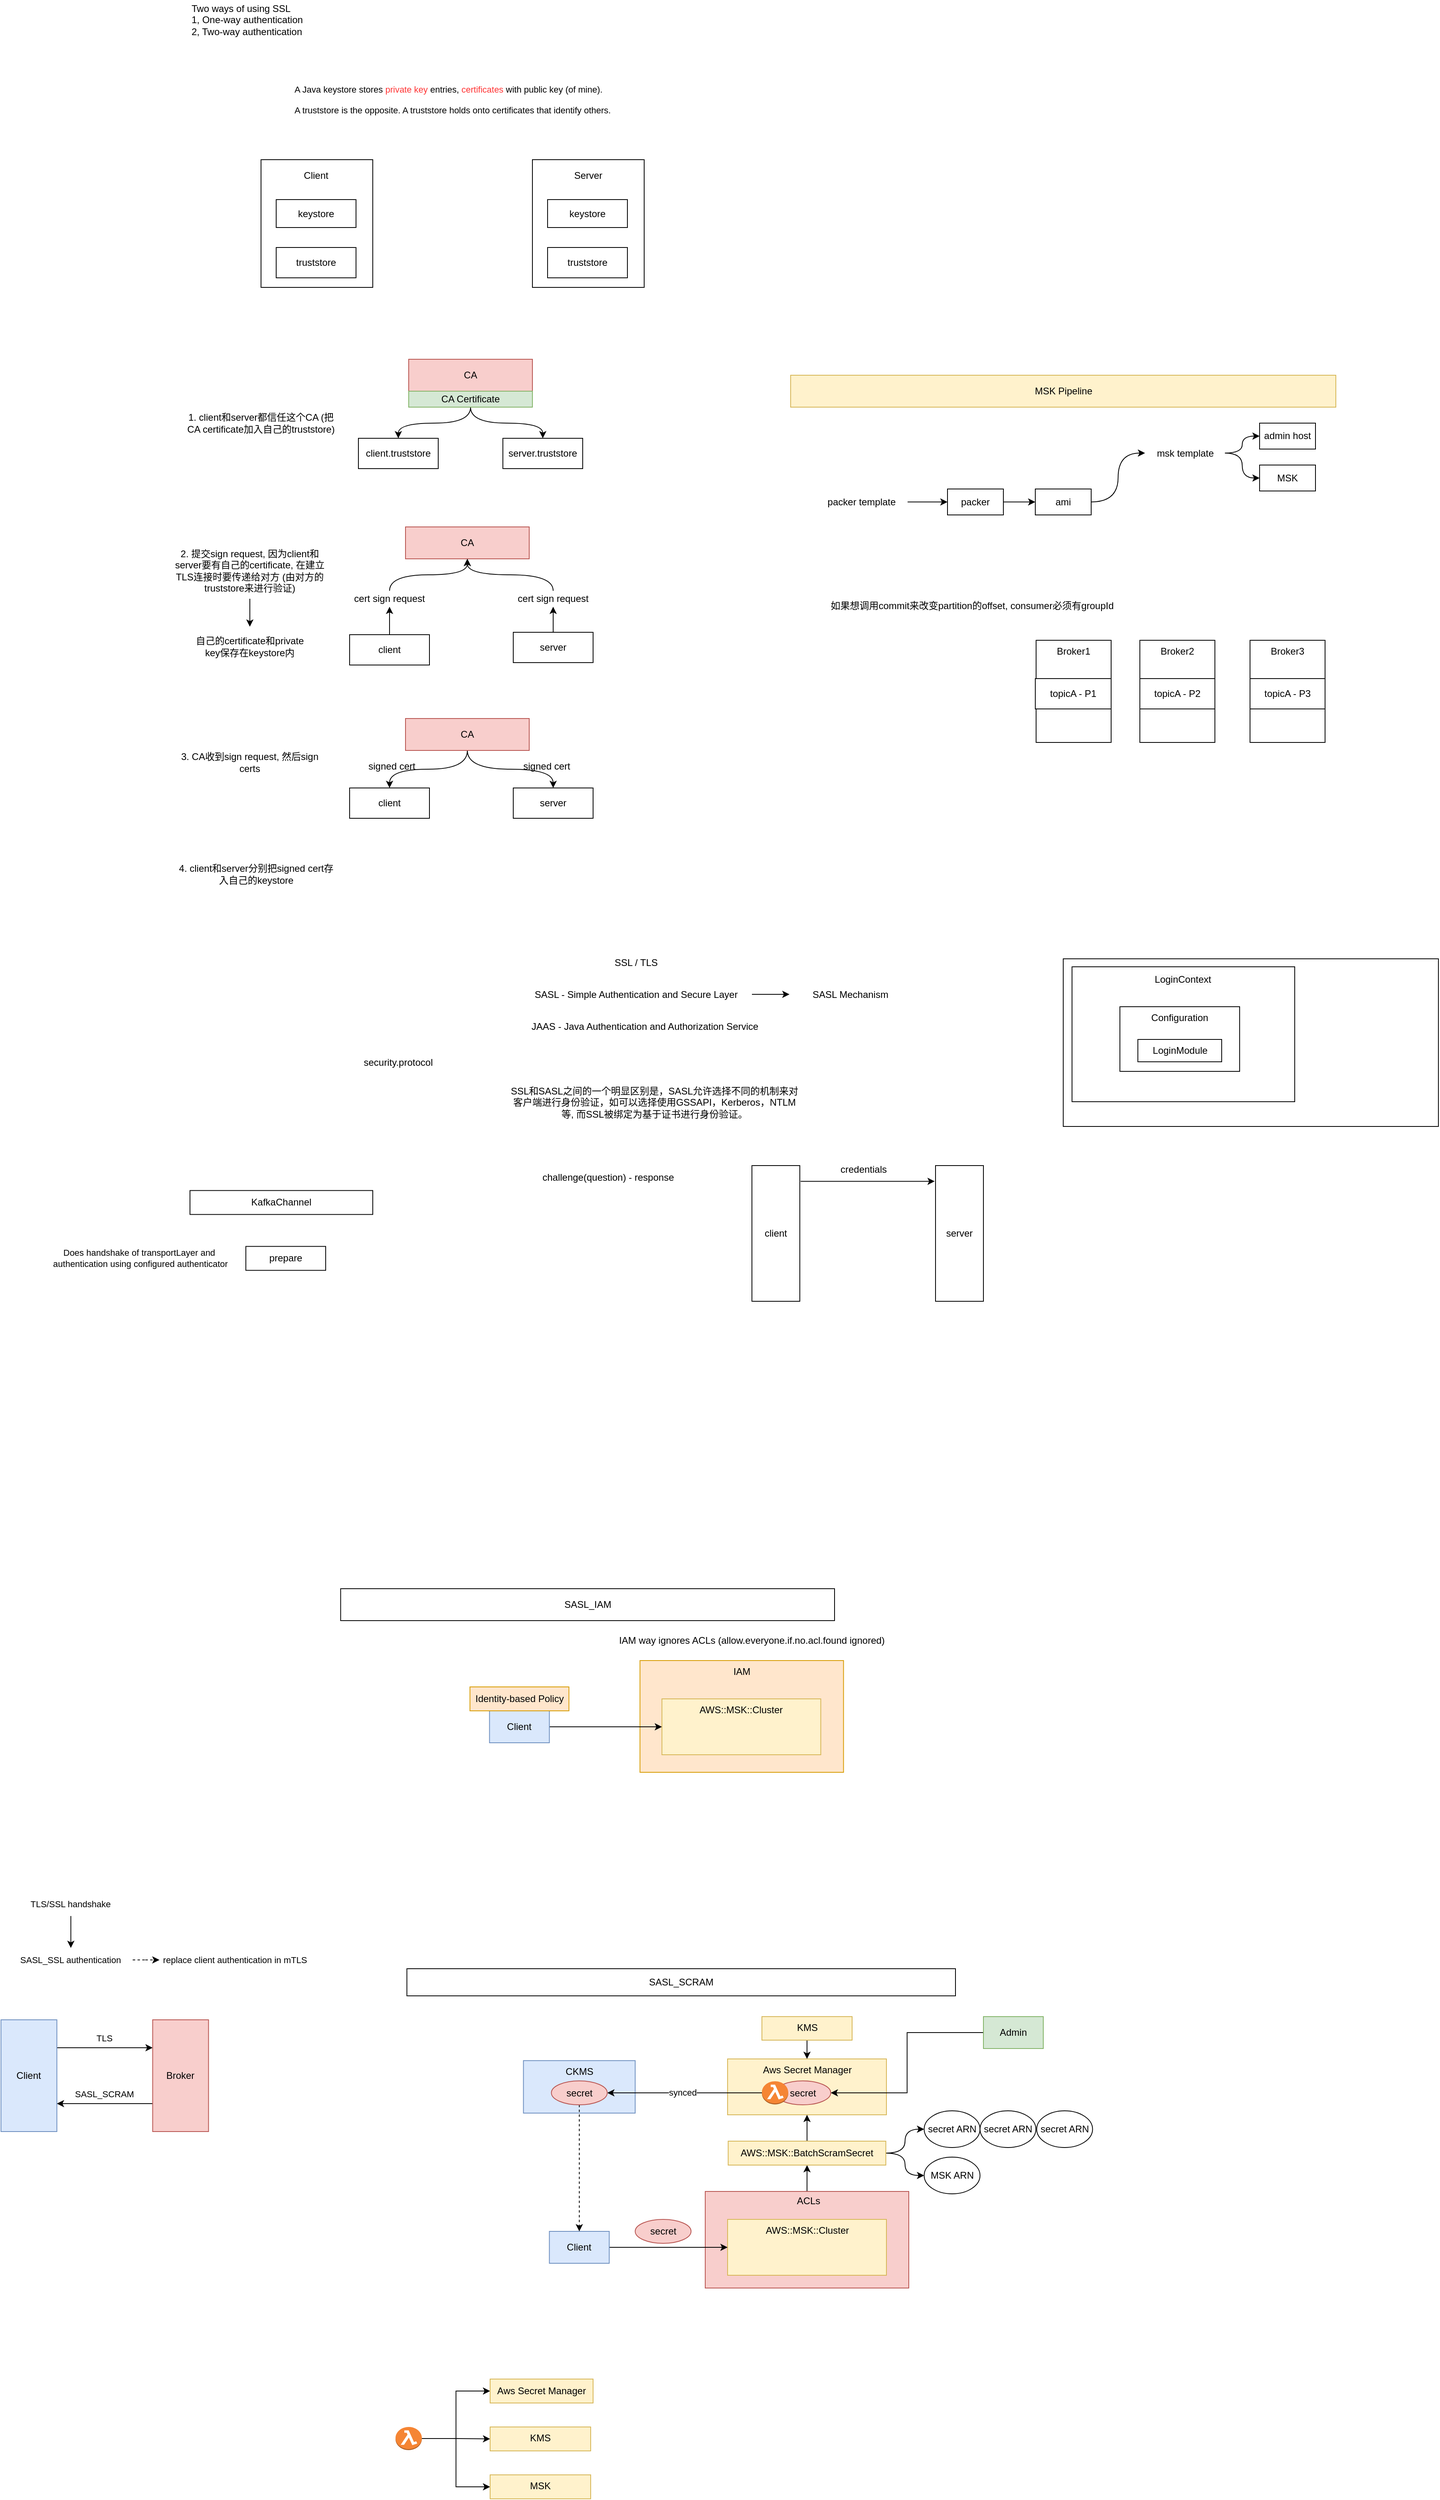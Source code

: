 <mxfile version="21.1.5" type="github">
  <diagram id="VqWRD1eYdqXnjN061D67" name="Page-1">
    <mxGraphModel dx="1761" dy="1661" grid="1" gridSize="10" guides="1" tooltips="1" connect="1" arrows="1" fold="1" page="1" pageScale="1" pageWidth="827" pageHeight="1169" math="0" shadow="0">
      <root>
        <mxCell id="0" />
        <mxCell id="1" parent="0" />
        <mxCell id="adZdbqMNMHa9eECy_sV0-7" value="CKMS" style="rounded=0;whiteSpace=wrap;html=1;verticalAlign=top;fillColor=#dae8fc;strokeColor=#6c8ebf;" parent="1" vertex="1">
          <mxGeometry x="248.75" y="1661.13" width="140" height="65.75" as="geometry" />
        </mxCell>
        <mxCell id="adZdbqMNMHa9eECy_sV0-1" value="Aws Secret Manager" style="rounded=0;whiteSpace=wrap;html=1;verticalAlign=top;fillColor=#fff2cc;strokeColor=#d6b656;" parent="1" vertex="1">
          <mxGeometry x="504.5" y="1659" width="199" height="70" as="geometry" />
        </mxCell>
        <mxCell id="aHBjfDM95XBzwa6__JUI-25" style="edgeStyle=orthogonalEdgeStyle;rounded=0;orthogonalLoop=1;jettySize=auto;html=1;exitX=0;exitY=0.5;exitDx=0;exitDy=0;entryX=1;entryY=0.5;entryDx=0;entryDy=0;" parent="1" source="adZdbqMNMHa9eECy_sV0-2" target="aHBjfDM95XBzwa6__JUI-3" edge="1">
          <mxGeometry relative="1" as="geometry" />
        </mxCell>
        <mxCell id="aHBjfDM95XBzwa6__JUI-27" value="synced" style="edgeLabel;html=1;align=center;verticalAlign=middle;resizable=0;points=[];" parent="aHBjfDM95XBzwa6__JUI-25" vertex="1" connectable="0">
          <mxGeometry x="0.108" y="1" relative="1" as="geometry">
            <mxPoint y="-2" as="offset" />
          </mxGeometry>
        </mxCell>
        <mxCell id="itqR3cazL_RWvEJsIGA0-5" value="" style="edgeStyle=orthogonalEdgeStyle;rounded=0;orthogonalLoop=1;jettySize=auto;html=1;" parent="1" source="adZdbqMNMHa9eECy_sV0-3" target="adZdbqMNMHa9eECy_sV0-5" edge="1">
          <mxGeometry relative="1" as="geometry" />
        </mxCell>
        <mxCell id="aHBjfDM95XBzwa6__JUI-15" value="" style="rounded=0;whiteSpace=wrap;html=1;verticalAlign=top;fillColor=#f8cecc;strokeColor=#b85450;" parent="1" vertex="1">
          <mxGeometry x="476.5" y="1825" width="255" height="121" as="geometry" />
        </mxCell>
        <mxCell id="aHBjfDM95XBzwa6__JUI-11" value="IAM" style="rounded=0;whiteSpace=wrap;html=1;verticalAlign=top;fillColor=#ffe6cc;strokeColor=#d79b00;" parent="1" vertex="1">
          <mxGeometry x="394.75" y="1160" width="255" height="140" as="geometry" />
        </mxCell>
        <mxCell id="rUbHjjRioy_Fn0qj38NF-68" value="" style="rounded=0;whiteSpace=wrap;html=1;" parent="1" vertex="1">
          <mxGeometry x="925" y="281" width="470" height="210" as="geometry" />
        </mxCell>
        <mxCell id="rUbHjjRioy_Fn0qj38NF-69" value="" style="rounded=0;whiteSpace=wrap;html=1;" parent="1" vertex="1">
          <mxGeometry x="936" y="291" width="279" height="169" as="geometry" />
        </mxCell>
        <mxCell id="rUbHjjRioy_Fn0qj38NF-71" value="Configuration" style="rounded=0;whiteSpace=wrap;html=1;verticalAlign=top;" parent="1" vertex="1">
          <mxGeometry x="996" y="341" width="150" height="81" as="geometry" />
        </mxCell>
        <mxCell id="977nJjWM0UaJ1cPmPAfp-12" value="Two ways of using SSL&lt;br&gt;1, One-way authentication&lt;br&gt;2, Two-way authentication" style="text;html=1;strokeColor=none;fillColor=none;align=left;verticalAlign=middle;whiteSpace=wrap;rounded=0;" parent="1" vertex="1">
          <mxGeometry x="-169" y="-920" width="185" height="50" as="geometry" />
        </mxCell>
        <mxCell id="977nJjWM0UaJ1cPmPAfp-14" value="" style="rounded=0;whiteSpace=wrap;html=1;" parent="1" vertex="1">
          <mxGeometry x="-80" y="-720" width="140" height="160" as="geometry" />
        </mxCell>
        <mxCell id="977nJjWM0UaJ1cPmPAfp-15" value="Client" style="text;html=1;strokeColor=none;fillColor=none;align=center;verticalAlign=middle;whiteSpace=wrap;rounded=0;" parent="1" vertex="1">
          <mxGeometry x="-36" y="-710" width="50" height="20" as="geometry" />
        </mxCell>
        <mxCell id="977nJjWM0UaJ1cPmPAfp-16" value="keystore" style="rounded=0;whiteSpace=wrap;html=1;" parent="1" vertex="1">
          <mxGeometry x="-61" y="-670" width="100" height="35" as="geometry" />
        </mxCell>
        <mxCell id="977nJjWM0UaJ1cPmPAfp-17" value="truststore" style="rounded=0;whiteSpace=wrap;html=1;" parent="1" vertex="1">
          <mxGeometry x="-61" y="-610" width="100" height="38" as="geometry" />
        </mxCell>
        <mxCell id="977nJjWM0UaJ1cPmPAfp-18" value="&lt;span style=&quot;box-sizing: border-box; font-family: Raleway, sans-serif; font-size: 11px; background-color: rgb(255, 255, 255);&quot;&gt;A Java keystore stores &lt;font color=&quot;#ff3333&quot;&gt;private key&lt;/font&gt; entries, &lt;font color=&quot;#ff3333&quot;&gt;certificates&lt;/font&gt; with public key (of mine).&lt;br&gt;&lt;br&gt;A truststore is the opposite. A truststore holds onto certificates that identify others.&lt;br&gt;&lt;/span&gt;" style="text;html=1;strokeColor=none;fillColor=none;align=left;verticalAlign=middle;whiteSpace=wrap;rounded=0;fontSize=11;fontStyle=0" parent="1" vertex="1">
          <mxGeometry x="-40" y="-820" width="405" height="50" as="geometry" />
        </mxCell>
        <mxCell id="977nJjWM0UaJ1cPmPAfp-25" value="" style="rounded=0;whiteSpace=wrap;html=1;" parent="1" vertex="1">
          <mxGeometry x="260" y="-720" width="140" height="160" as="geometry" />
        </mxCell>
        <mxCell id="977nJjWM0UaJ1cPmPAfp-26" value="Server" style="text;html=1;strokeColor=none;fillColor=none;align=center;verticalAlign=middle;whiteSpace=wrap;rounded=0;" parent="1" vertex="1">
          <mxGeometry x="305" y="-710" width="50" height="20" as="geometry" />
        </mxCell>
        <mxCell id="977nJjWM0UaJ1cPmPAfp-27" value="keystore" style="rounded=0;whiteSpace=wrap;html=1;" parent="1" vertex="1">
          <mxGeometry x="279" y="-670" width="100" height="35" as="geometry" />
        </mxCell>
        <mxCell id="977nJjWM0UaJ1cPmPAfp-28" value="truststore" style="rounded=0;whiteSpace=wrap;html=1;" parent="1" vertex="1">
          <mxGeometry x="279" y="-610" width="100" height="38" as="geometry" />
        </mxCell>
        <mxCell id="cuo-gMMu6F1mj998WloA-1" value="CA" style="rounded=0;whiteSpace=wrap;html=1;fillColor=#f8cecc;strokeColor=#b85450;" parent="1" vertex="1">
          <mxGeometry x="105" y="-470" width="155" height="40" as="geometry" />
        </mxCell>
        <mxCell id="rUbHjjRioy_Fn0qj38NF-8" style="edgeStyle=orthogonalEdgeStyle;curved=1;rounded=0;orthogonalLoop=1;jettySize=auto;html=1;" parent="1" source="rUbHjjRioy_Fn0qj38NF-1" target="rUbHjjRioy_Fn0qj38NF-5" edge="1">
          <mxGeometry relative="1" as="geometry" />
        </mxCell>
        <mxCell id="rUbHjjRioy_Fn0qj38NF-9" style="edgeStyle=orthogonalEdgeStyle;curved=1;rounded=0;orthogonalLoop=1;jettySize=auto;html=1;" parent="1" source="rUbHjjRioy_Fn0qj38NF-1" target="rUbHjjRioy_Fn0qj38NF-6" edge="1">
          <mxGeometry relative="1" as="geometry" />
        </mxCell>
        <mxCell id="rUbHjjRioy_Fn0qj38NF-1" value="CA Certificate" style="rounded=0;whiteSpace=wrap;html=1;fillColor=#d5e8d4;strokeColor=#82b366;" parent="1" vertex="1">
          <mxGeometry x="105" y="-430" width="155" height="20" as="geometry" />
        </mxCell>
        <mxCell id="rUbHjjRioy_Fn0qj38NF-5" value="client.truststore" style="rounded=0;whiteSpace=wrap;html=1;" parent="1" vertex="1">
          <mxGeometry x="42" y="-371" width="100" height="38" as="geometry" />
        </mxCell>
        <mxCell id="rUbHjjRioy_Fn0qj38NF-6" value="server.truststore" style="rounded=0;whiteSpace=wrap;html=1;" parent="1" vertex="1">
          <mxGeometry x="223" y="-371" width="100" height="38" as="geometry" />
        </mxCell>
        <mxCell id="rUbHjjRioy_Fn0qj38NF-7" value="1. client和server都信任这个CA (把CA certificate加入自己的truststore)" style="text;html=1;strokeColor=none;fillColor=none;align=center;verticalAlign=middle;whiteSpace=wrap;rounded=0;" parent="1" vertex="1">
          <mxGeometry x="-175" y="-410" width="190" height="40" as="geometry" />
        </mxCell>
        <mxCell id="rUbHjjRioy_Fn0qj38NF-14" value="" style="edgeStyle=orthogonalEdgeStyle;curved=1;rounded=0;orthogonalLoop=1;jettySize=auto;html=1;" parent="1" source="rUbHjjRioy_Fn0qj38NF-10" target="rUbHjjRioy_Fn0qj38NF-13" edge="1">
          <mxGeometry relative="1" as="geometry" />
        </mxCell>
        <mxCell id="rUbHjjRioy_Fn0qj38NF-10" value="2. 提交sign request, 因为client和server要有自己的certificate, 在建立TLS连接时要传递给对方 (由对方的truststore来进行验证)" style="text;html=1;strokeColor=none;fillColor=none;align=center;verticalAlign=middle;whiteSpace=wrap;rounded=0;" parent="1" vertex="1">
          <mxGeometry x="-194" y="-240" width="200" height="70" as="geometry" />
        </mxCell>
        <mxCell id="rUbHjjRioy_Fn0qj38NF-19" value="" style="edgeStyle=orthogonalEdgeStyle;curved=1;rounded=0;orthogonalLoop=1;jettySize=auto;html=1;" parent="1" source="rUbHjjRioy_Fn0qj38NF-11" target="rUbHjjRioy_Fn0qj38NF-17" edge="1">
          <mxGeometry relative="1" as="geometry" />
        </mxCell>
        <mxCell id="rUbHjjRioy_Fn0qj38NF-11" value="client" style="rounded=0;whiteSpace=wrap;html=1;" parent="1" vertex="1">
          <mxGeometry x="31" y="-125" width="100" height="38" as="geometry" />
        </mxCell>
        <mxCell id="rUbHjjRioy_Fn0qj38NF-20" value="" style="edgeStyle=orthogonalEdgeStyle;curved=1;rounded=0;orthogonalLoop=1;jettySize=auto;html=1;" parent="1" source="rUbHjjRioy_Fn0qj38NF-12" target="rUbHjjRioy_Fn0qj38NF-18" edge="1">
          <mxGeometry relative="1" as="geometry" />
        </mxCell>
        <mxCell id="rUbHjjRioy_Fn0qj38NF-12" value="server" style="rounded=0;whiteSpace=wrap;html=1;" parent="1" vertex="1">
          <mxGeometry x="236" y="-128" width="100" height="38" as="geometry" />
        </mxCell>
        <mxCell id="rUbHjjRioy_Fn0qj38NF-13" value="自己的certificate和private key保存在keystore内" style="text;html=1;strokeColor=none;fillColor=none;align=center;verticalAlign=middle;whiteSpace=wrap;rounded=0;" parent="1" vertex="1">
          <mxGeometry x="-169" y="-135" width="150" height="50" as="geometry" />
        </mxCell>
        <mxCell id="rUbHjjRioy_Fn0qj38NF-15" value="CA" style="rounded=0;whiteSpace=wrap;html=1;fillColor=#f8cecc;strokeColor=#b85450;" parent="1" vertex="1">
          <mxGeometry x="101" y="-260" width="155" height="40" as="geometry" />
        </mxCell>
        <mxCell id="rUbHjjRioy_Fn0qj38NF-21" style="edgeStyle=orthogonalEdgeStyle;curved=1;rounded=0;orthogonalLoop=1;jettySize=auto;html=1;" parent="1" source="rUbHjjRioy_Fn0qj38NF-17" target="rUbHjjRioy_Fn0qj38NF-15" edge="1">
          <mxGeometry relative="1" as="geometry" />
        </mxCell>
        <mxCell id="rUbHjjRioy_Fn0qj38NF-17" value="cert sign request" style="text;html=1;strokeColor=none;fillColor=none;align=center;verticalAlign=middle;whiteSpace=wrap;rounded=0;" parent="1" vertex="1">
          <mxGeometry x="23" y="-180" width="116" height="20" as="geometry" />
        </mxCell>
        <mxCell id="rUbHjjRioy_Fn0qj38NF-22" style="edgeStyle=orthogonalEdgeStyle;curved=1;rounded=0;orthogonalLoop=1;jettySize=auto;html=1;entryX=0.5;entryY=1;entryDx=0;entryDy=0;" parent="1" source="rUbHjjRioy_Fn0qj38NF-18" target="rUbHjjRioy_Fn0qj38NF-15" edge="1">
          <mxGeometry relative="1" as="geometry" />
        </mxCell>
        <mxCell id="rUbHjjRioy_Fn0qj38NF-18" value="cert sign request" style="text;html=1;strokeColor=none;fillColor=none;align=center;verticalAlign=middle;whiteSpace=wrap;rounded=0;" parent="1" vertex="1">
          <mxGeometry x="228" y="-180" width="116" height="20" as="geometry" />
        </mxCell>
        <mxCell id="rUbHjjRioy_Fn0qj38NF-27" value="3. CA收到sign request, 然后sign certs" style="text;html=1;strokeColor=none;fillColor=none;align=center;verticalAlign=middle;whiteSpace=wrap;rounded=0;" parent="1" vertex="1">
          <mxGeometry x="-194" y="10" width="200" height="50" as="geometry" />
        </mxCell>
        <mxCell id="rUbHjjRioy_Fn0qj38NF-29" value="client" style="rounded=0;whiteSpace=wrap;html=1;" parent="1" vertex="1">
          <mxGeometry x="31" y="67" width="100" height="38" as="geometry" />
        </mxCell>
        <mxCell id="rUbHjjRioy_Fn0qj38NF-31" value="server" style="rounded=0;whiteSpace=wrap;html=1;" parent="1" vertex="1">
          <mxGeometry x="236" y="67" width="100" height="38" as="geometry" />
        </mxCell>
        <mxCell id="rUbHjjRioy_Fn0qj38NF-38" style="edgeStyle=orthogonalEdgeStyle;curved=1;rounded=0;orthogonalLoop=1;jettySize=auto;html=1;" parent="1" source="rUbHjjRioy_Fn0qj38NF-33" target="rUbHjjRioy_Fn0qj38NF-29" edge="1">
          <mxGeometry relative="1" as="geometry" />
        </mxCell>
        <mxCell id="rUbHjjRioy_Fn0qj38NF-39" style="edgeStyle=orthogonalEdgeStyle;curved=1;rounded=0;orthogonalLoop=1;jettySize=auto;html=1;entryX=0.5;entryY=0;entryDx=0;entryDy=0;" parent="1" source="rUbHjjRioy_Fn0qj38NF-33" target="rUbHjjRioy_Fn0qj38NF-31" edge="1">
          <mxGeometry relative="1" as="geometry" />
        </mxCell>
        <mxCell id="rUbHjjRioy_Fn0qj38NF-33" value="CA" style="rounded=0;whiteSpace=wrap;html=1;fillColor=#f8cecc;strokeColor=#b85450;" parent="1" vertex="1">
          <mxGeometry x="101" y="-20" width="155" height="40" as="geometry" />
        </mxCell>
        <mxCell id="rUbHjjRioy_Fn0qj38NF-40" value="signed cert" style="text;html=1;strokeColor=none;fillColor=none;align=center;verticalAlign=middle;whiteSpace=wrap;rounded=0;" parent="1" vertex="1">
          <mxGeometry x="26" y="30" width="116" height="20" as="geometry" />
        </mxCell>
        <mxCell id="rUbHjjRioy_Fn0qj38NF-41" value="signed cert" style="text;html=1;strokeColor=none;fillColor=none;align=center;verticalAlign=middle;whiteSpace=wrap;rounded=0;" parent="1" vertex="1">
          <mxGeometry x="220" y="30" width="116" height="20" as="geometry" />
        </mxCell>
        <mxCell id="rUbHjjRioy_Fn0qj38NF-42" value="4. client和server分别把signed cert存入自己的keystore" style="text;html=1;strokeColor=none;fillColor=none;align=center;verticalAlign=middle;whiteSpace=wrap;rounded=0;" parent="1" vertex="1">
          <mxGeometry x="-186" y="150" width="200" height="50" as="geometry" />
        </mxCell>
        <mxCell id="rUbHjjRioy_Fn0qj38NF-43" value="security.protocol" style="text;html=1;strokeColor=none;fillColor=none;align=center;verticalAlign=middle;whiteSpace=wrap;rounded=0;" parent="1" vertex="1">
          <mxGeometry x="22" y="391" width="140" height="40" as="geometry" />
        </mxCell>
        <mxCell id="rUbHjjRioy_Fn0qj38NF-47" value="JAAS -&amp;nbsp;Java Authentication and Authorization Service" style="text;html=1;strokeColor=none;fillColor=none;align=center;verticalAlign=middle;whiteSpace=wrap;rounded=0;" parent="1" vertex="1">
          <mxGeometry x="256" y="350" width="290" height="31" as="geometry" />
        </mxCell>
        <mxCell id="rUbHjjRioy_Fn0qj38NF-54" value="" style="edgeStyle=orthogonalEdgeStyle;curved=1;rounded=0;orthogonalLoop=1;jettySize=auto;html=1;fontSize=12;" parent="1" source="rUbHjjRioy_Fn0qj38NF-49" target="rUbHjjRioy_Fn0qj38NF-53" edge="1">
          <mxGeometry relative="1" as="geometry" />
        </mxCell>
        <mxCell id="rUbHjjRioy_Fn0qj38NF-49" value="SASL -&amp;nbsp;Simple Authentication and Secure Layer" style="text;html=1;strokeColor=none;fillColor=none;align=center;verticalAlign=middle;whiteSpace=wrap;rounded=0;" parent="1" vertex="1">
          <mxGeometry x="245" y="310" width="290" height="31" as="geometry" />
        </mxCell>
        <mxCell id="rUbHjjRioy_Fn0qj38NF-50" value="SSL / TLS" style="text;html=1;strokeColor=none;fillColor=none;align=center;verticalAlign=middle;whiteSpace=wrap;rounded=0;" parent="1" vertex="1">
          <mxGeometry x="245" y="270" width="290" height="31" as="geometry" />
        </mxCell>
        <mxCell id="rUbHjjRioy_Fn0qj38NF-52" value="SSL和SASL之间的一个明显区别是，SASL允许选择不同的机制来对客户端进行身份验证，如可以选择使用GSSAPI，Kerberos，NTLM等, 而SSL被绑定为基于证书进行身份验证。" style="text;html=1;strokeColor=none;fillColor=none;align=center;verticalAlign=middle;whiteSpace=wrap;rounded=0;" parent="1" vertex="1">
          <mxGeometry x="228" y="431" width="370" height="60" as="geometry" />
        </mxCell>
        <mxCell id="rUbHjjRioy_Fn0qj38NF-53" value="SASL Mechanism" style="text;html=1;strokeColor=none;fillColor=none;align=center;verticalAlign=middle;whiteSpace=wrap;rounded=0;" parent="1" vertex="1">
          <mxGeometry x="582" y="313.25" width="153" height="24.5" as="geometry" />
        </mxCell>
        <mxCell id="rUbHjjRioy_Fn0qj38NF-67" style="edgeStyle=orthogonalEdgeStyle;curved=1;rounded=0;orthogonalLoop=1;jettySize=auto;html=1;entryX=-0.017;entryY=0.116;entryDx=0;entryDy=0;entryPerimeter=0;fontSize=12;exitX=1.017;exitY=0.116;exitDx=0;exitDy=0;exitPerimeter=0;" parent="1" source="rUbHjjRioy_Fn0qj38NF-61" target="rUbHjjRioy_Fn0qj38NF-65" edge="1">
          <mxGeometry relative="1" as="geometry" />
        </mxCell>
        <mxCell id="rUbHjjRioy_Fn0qj38NF-61" value="client" style="rounded=0;whiteSpace=wrap;html=1;" parent="1" vertex="1">
          <mxGeometry x="535" y="540" width="60" height="170" as="geometry" />
        </mxCell>
        <mxCell id="rUbHjjRioy_Fn0qj38NF-65" value="server" style="rounded=0;whiteSpace=wrap;html=1;" parent="1" vertex="1">
          <mxGeometry x="765" y="540" width="60" height="170" as="geometry" />
        </mxCell>
        <mxCell id="rUbHjjRioy_Fn0qj38NF-66" value="credentials" style="text;html=1;strokeColor=none;fillColor=none;align=center;verticalAlign=middle;whiteSpace=wrap;rounded=0;" parent="1" vertex="1">
          <mxGeometry x="625" y="530" width="100" height="30" as="geometry" />
        </mxCell>
        <mxCell id="rUbHjjRioy_Fn0qj38NF-70" value="LoginModule" style="rounded=0;whiteSpace=wrap;html=1;" parent="1" vertex="1">
          <mxGeometry x="1018.5" y="382" width="105" height="28" as="geometry" />
        </mxCell>
        <mxCell id="rUbHjjRioy_Fn0qj38NF-73" value="&lt;meta charset=&quot;utf-8&quot;&gt;&lt;span style=&quot;color: rgb(0, 0, 0); font-family: Helvetica; font-size: 12px; font-style: normal; font-variant-ligatures: normal; font-variant-caps: normal; font-weight: 400; letter-spacing: normal; orphans: 2; text-align: center; text-indent: 0px; text-transform: none; widows: 2; word-spacing: 0px; -webkit-text-stroke-width: 0px; background-color: rgb(251, 251, 251); text-decoration-thickness: initial; text-decoration-style: initial; text-decoration-color: initial; float: none; display: inline !important;&quot;&gt;LoginContext&lt;/span&gt;" style="text;html=1;strokeColor=none;fillColor=none;align=center;verticalAlign=middle;whiteSpace=wrap;rounded=0;fontSize=12;" parent="1" vertex="1">
          <mxGeometry x="1035" y="291" width="80" height="31" as="geometry" />
        </mxCell>
        <mxCell id="rUbHjjRioy_Fn0qj38NF-78" value="" style="edgeStyle=orthogonalEdgeStyle;curved=1;rounded=0;orthogonalLoop=1;jettySize=auto;html=1;fontSize=12;" parent="1" source="rUbHjjRioy_Fn0qj38NF-76" target="rUbHjjRioy_Fn0qj38NF-77" edge="1">
          <mxGeometry relative="1" as="geometry" />
        </mxCell>
        <mxCell id="rUbHjjRioy_Fn0qj38NF-76" value="packer template" style="text;html=1;strokeColor=none;fillColor=none;align=center;verticalAlign=middle;whiteSpace=wrap;rounded=0;fontSize=12;" parent="1" vertex="1">
          <mxGeometry x="615" y="-306.25" width="115" height="30" as="geometry" />
        </mxCell>
        <mxCell id="rUbHjjRioy_Fn0qj38NF-82" value="" style="edgeStyle=orthogonalEdgeStyle;curved=1;rounded=0;orthogonalLoop=1;jettySize=auto;html=1;fontSize=12;" parent="1" source="rUbHjjRioy_Fn0qj38NF-77" target="rUbHjjRioy_Fn0qj38NF-81" edge="1">
          <mxGeometry relative="1" as="geometry" />
        </mxCell>
        <mxCell id="rUbHjjRioy_Fn0qj38NF-77" value="packer" style="rounded=0;whiteSpace=wrap;html=1;fontSize=12;" parent="1" vertex="1">
          <mxGeometry x="780" y="-307.5" width="70" height="32.5" as="geometry" />
        </mxCell>
        <mxCell id="rUbHjjRioy_Fn0qj38NF-84" style="edgeStyle=orthogonalEdgeStyle;curved=1;rounded=0;orthogonalLoop=1;jettySize=auto;html=1;entryX=0;entryY=0.5;entryDx=0;entryDy=0;fontSize=12;" parent="1" source="rUbHjjRioy_Fn0qj38NF-81" target="rUbHjjRioy_Fn0qj38NF-83" edge="1">
          <mxGeometry relative="1" as="geometry" />
        </mxCell>
        <mxCell id="rUbHjjRioy_Fn0qj38NF-81" value="ami" style="rounded=0;whiteSpace=wrap;html=1;fontSize=12;" parent="1" vertex="1">
          <mxGeometry x="890" y="-307.5" width="70" height="32.5" as="geometry" />
        </mxCell>
        <mxCell id="rUbHjjRioy_Fn0qj38NF-87" value="" style="edgeStyle=orthogonalEdgeStyle;curved=1;rounded=0;orthogonalLoop=1;jettySize=auto;html=1;fontSize=12;" parent="1" source="rUbHjjRioy_Fn0qj38NF-83" target="rUbHjjRioy_Fn0qj38NF-86" edge="1">
          <mxGeometry relative="1" as="geometry" />
        </mxCell>
        <mxCell id="rUbHjjRioy_Fn0qj38NF-90" style="edgeStyle=orthogonalEdgeStyle;curved=1;rounded=0;orthogonalLoop=1;jettySize=auto;html=1;entryX=0;entryY=0.5;entryDx=0;entryDy=0;fontSize=12;" parent="1" source="rUbHjjRioy_Fn0qj38NF-83" target="rUbHjjRioy_Fn0qj38NF-88" edge="1">
          <mxGeometry relative="1" as="geometry" />
        </mxCell>
        <mxCell id="rUbHjjRioy_Fn0qj38NF-83" value="msk template" style="text;html=1;strokeColor=none;fillColor=none;align=center;verticalAlign=middle;whiteSpace=wrap;rounded=0;fontSize=12;" parent="1" vertex="1">
          <mxGeometry x="1027.5" y="-367.5" width="100" height="30" as="geometry" />
        </mxCell>
        <mxCell id="rUbHjjRioy_Fn0qj38NF-86" value="admin host" style="rounded=0;whiteSpace=wrap;html=1;fontSize=12;" parent="1" vertex="1">
          <mxGeometry x="1171" y="-390" width="70" height="32.5" as="geometry" />
        </mxCell>
        <mxCell id="rUbHjjRioy_Fn0qj38NF-88" value="MSK" style="rounded=0;whiteSpace=wrap;html=1;fontSize=12;" parent="1" vertex="1">
          <mxGeometry x="1171" y="-337.5" width="70" height="32.5" as="geometry" />
        </mxCell>
        <mxCell id="rdwlE4-5RXInatoMC4HK-1" value="challenge(question) - response" style="text;html=1;strokeColor=none;fillColor=none;align=center;verticalAlign=middle;whiteSpace=wrap;rounded=0;" parent="1" vertex="1">
          <mxGeometry x="265" y="540" width="180" height="30" as="geometry" />
        </mxCell>
        <mxCell id="rdwlE4-5RXInatoMC4HK-2" value="MSK Pipeline" style="rounded=0;whiteSpace=wrap;html=1;fillColor=#fff2cc;strokeColor=#d6b656;" parent="1" vertex="1">
          <mxGeometry x="583.5" y="-450" width="683" height="40" as="geometry" />
        </mxCell>
        <mxCell id="rdwlE4-5RXInatoMC4HK-3" value="KafkaChannel" style="rounded=0;whiteSpace=wrap;html=1;" parent="1" vertex="1">
          <mxGeometry x="-169" y="571.25" width="229" height="30" as="geometry" />
        </mxCell>
        <mxCell id="rdwlE4-5RXInatoMC4HK-4" value="prepare" style="rounded=0;whiteSpace=wrap;html=1;" parent="1" vertex="1">
          <mxGeometry x="-99" y="641.25" width="100" height="30" as="geometry" />
        </mxCell>
        <mxCell id="rdwlE4-5RXInatoMC4HK-5" value="&lt;pre style=&quot;font-size: 11px;&quot;&gt;&lt;pre style=&quot;font-size: 11px;&quot;&gt;&lt;font face=&quot;Helvetica&quot;&gt;Does handshake of transportLayer and &lt;br/&gt;authentication using configured authenticator&lt;/font&gt;&lt;/pre&gt;&lt;/pre&gt;" style="text;html=1;strokeColor=none;fillColor=none;align=center;verticalAlign=middle;whiteSpace=wrap;rounded=0;fontSize=11;labelBackgroundColor=none;fontColor=default;" parent="1" vertex="1">
          <mxGeometry x="-356" y="633.75" width="250" height="45" as="geometry" />
        </mxCell>
        <mxCell id="rdwlE4-5RXInatoMC4HK-9" value="" style="edgeStyle=orthogonalEdgeStyle;rounded=0;orthogonalLoop=1;jettySize=auto;html=1;fontFamily=Helvetica;fontSize=11;fontColor=default;" parent="1" source="rdwlE4-5RXInatoMC4HK-7" target="rdwlE4-5RXInatoMC4HK-8" edge="1">
          <mxGeometry relative="1" as="geometry" />
        </mxCell>
        <mxCell id="rdwlE4-5RXInatoMC4HK-7" value="TLS/SSL handshake" style="text;html=1;strokeColor=none;fillColor=none;align=center;verticalAlign=middle;whiteSpace=wrap;rounded=0;fontSize=11;fontFamily=Helvetica;fontColor=default;" parent="1" vertex="1">
          <mxGeometry x="-395.75" y="1450" width="155" height="30" as="geometry" />
        </mxCell>
        <mxCell id="adZdbqMNMHa9eECy_sV0-19" value="" style="edgeStyle=orthogonalEdgeStyle;curved=1;rounded=0;orthogonalLoop=1;jettySize=auto;html=1;fontFamily=Helvetica;fontSize=12;fontColor=#000000;dashed=1;" parent="1" source="rdwlE4-5RXInatoMC4HK-8" target="adZdbqMNMHa9eECy_sV0-18" edge="1">
          <mxGeometry relative="1" as="geometry" />
        </mxCell>
        <mxCell id="rdwlE4-5RXInatoMC4HK-8" value="SASL_SSL authentication" style="text;html=1;strokeColor=none;fillColor=none;align=center;verticalAlign=middle;whiteSpace=wrap;rounded=0;fontSize=11;fontFamily=Helvetica;fontColor=default;" parent="1" vertex="1">
          <mxGeometry x="-395.75" y="1520" width="155" height="30" as="geometry" />
        </mxCell>
        <mxCell id="adZdbqMNMHa9eECy_sV0-2" value="secret" style="ellipse;whiteSpace=wrap;html=1;fillColor=#f8cecc;strokeColor=#b85450;" parent="1" vertex="1">
          <mxGeometry x="563.75" y="1686.5" width="70" height="30" as="geometry" />
        </mxCell>
        <mxCell id="adZdbqMNMHa9eECy_sV0-3" value="AWS::MSK::Cluster" style="rounded=0;whiteSpace=wrap;html=1;verticalAlign=top;fillColor=#fff2cc;strokeColor=#d6b656;" parent="1" vertex="1">
          <mxGeometry x="504.5" y="1860" width="199" height="70" as="geometry" />
        </mxCell>
        <mxCell id="adZdbqMNMHa9eECy_sV0-10" style="edgeStyle=orthogonalEdgeStyle;rounded=0;orthogonalLoop=1;jettySize=auto;html=1;entryX=0;entryY=0.5;entryDx=0;entryDy=0;fontFamily=Helvetica;fontSize=12;fontColor=#000000;curved=1;" parent="1" source="adZdbqMNMHa9eECy_sV0-5" target="adZdbqMNMHa9eECy_sV0-25" edge="1">
          <mxGeometry relative="1" as="geometry">
            <mxPoint x="756.75" y="1770" as="targetPoint" />
          </mxGeometry>
        </mxCell>
        <mxCell id="adZdbqMNMHa9eECy_sV0-13" style="edgeStyle=orthogonalEdgeStyle;curved=1;rounded=0;orthogonalLoop=1;jettySize=auto;html=1;entryX=0.5;entryY=1;entryDx=0;entryDy=0;fontFamily=Helvetica;fontSize=12;fontColor=#000000;" parent="1" source="adZdbqMNMHa9eECy_sV0-5" target="adZdbqMNMHa9eECy_sV0-1" edge="1">
          <mxGeometry relative="1" as="geometry" />
        </mxCell>
        <mxCell id="adZdbqMNMHa9eECy_sV0-27" style="edgeStyle=orthogonalEdgeStyle;curved=1;rounded=0;orthogonalLoop=1;jettySize=auto;html=1;entryX=0;entryY=0.5;entryDx=0;entryDy=0;fontFamily=Helvetica;fontSize=12;fontColor=#000000;" parent="1" source="adZdbqMNMHa9eECy_sV0-5" target="adZdbqMNMHa9eECy_sV0-26" edge="1">
          <mxGeometry relative="1" as="geometry" />
        </mxCell>
        <mxCell id="adZdbqMNMHa9eECy_sV0-5" value="&lt;div style=&quot;font-size: 12px;&quot;&gt;&lt;div style=&quot;border-color: var(--border-color); font-size: 12px;&quot;&gt;AWS::MSK::BatchScramSecret&lt;/div&gt;&lt;/div&gt;" style="rounded=0;whiteSpace=wrap;html=1;fontSize=12;labelBorderColor=none;fillColor=#fff2cc;fontFamily=Helvetica;labelBackgroundColor=none;strokeColor=#d6b656;" parent="1" vertex="1">
          <mxGeometry x="505.25" y="1762" width="197.5" height="30" as="geometry" />
        </mxCell>
        <mxCell id="adZdbqMNMHa9eECy_sV0-15" style="edgeStyle=orthogonalEdgeStyle;curved=1;rounded=0;orthogonalLoop=1;jettySize=auto;html=1;entryX=0;entryY=0.5;entryDx=0;entryDy=0;fontFamily=Helvetica;fontSize=12;fontColor=#000000;" parent="1" source="adZdbqMNMHa9eECy_sV0-14" target="adZdbqMNMHa9eECy_sV0-3" edge="1">
          <mxGeometry relative="1" as="geometry" />
        </mxCell>
        <mxCell id="adZdbqMNMHa9eECy_sV0-14" value="Client" style="rounded=0;whiteSpace=wrap;html=1;verticalAlign=middle;fillColor=#dae8fc;strokeColor=#6c8ebf;" parent="1" vertex="1">
          <mxGeometry x="281.25" y="1875" width="75" height="40" as="geometry" />
        </mxCell>
        <mxCell id="adZdbqMNMHa9eECy_sV0-18" value="replace client authentication in mTLS" style="text;html=1;strokeColor=none;fillColor=none;align=center;verticalAlign=middle;whiteSpace=wrap;rounded=0;fontSize=11;fontFamily=Helvetica;fontColor=default;" parent="1" vertex="1">
          <mxGeometry x="-207.25" y="1520" width="189" height="30" as="geometry" />
        </mxCell>
        <mxCell id="adZdbqMNMHa9eECy_sV0-22" value="&lt;div style=&quot;font-size: 12px;&quot;&gt;&lt;div style=&quot;border-color: var(--border-color); font-size: 12px;&quot;&gt;SASL_SCRAM&lt;/div&gt;&lt;/div&gt;" style="rounded=0;whiteSpace=wrap;html=1;fontSize=12;labelBorderColor=none;fillColor=#FFFFFF;fontFamily=Helvetica;labelBackgroundColor=none;" parent="1" vertex="1">
          <mxGeometry x="102.75" y="1546" width="687.25" height="34" as="geometry" />
        </mxCell>
        <mxCell id="adZdbqMNMHa9eECy_sV0-25" value="secret ARN" style="ellipse;whiteSpace=wrap;html=1;" parent="1" vertex="1">
          <mxGeometry x="750.75" y="1724" width="70" height="46" as="geometry" />
        </mxCell>
        <mxCell id="adZdbqMNMHa9eECy_sV0-26" value="MSK ARN" style="ellipse;whiteSpace=wrap;html=1;" parent="1" vertex="1">
          <mxGeometry x="750.75" y="1782" width="70" height="46" as="geometry" />
        </mxCell>
        <mxCell id="adZdbqMNMHa9eECy_sV0-28" value="secret ARN" style="ellipse;whiteSpace=wrap;html=1;" parent="1" vertex="1">
          <mxGeometry x="820.75" y="1724" width="70" height="46" as="geometry" />
        </mxCell>
        <mxCell id="adZdbqMNMHa9eECy_sV0-29" value="secret ARN" style="ellipse;whiteSpace=wrap;html=1;" parent="1" vertex="1">
          <mxGeometry x="891.75" y="1724" width="70" height="46" as="geometry" />
        </mxCell>
        <mxCell id="adZdbqMNMHa9eECy_sV0-31" value="Broker1" style="rounded=0;whiteSpace=wrap;html=1;verticalAlign=top;" parent="1" vertex="1">
          <mxGeometry x="891" y="-118" width="94" height="128" as="geometry" />
        </mxCell>
        <mxCell id="adZdbqMNMHa9eECy_sV0-33" value="Broker2" style="rounded=0;whiteSpace=wrap;html=1;verticalAlign=top;" parent="1" vertex="1">
          <mxGeometry x="1021" y="-118" width="94" height="128" as="geometry" />
        </mxCell>
        <mxCell id="adZdbqMNMHa9eECy_sV0-34" value="Broker3" style="rounded=0;whiteSpace=wrap;html=1;verticalAlign=top;" parent="1" vertex="1">
          <mxGeometry x="1159" y="-118" width="94" height="128" as="geometry" />
        </mxCell>
        <mxCell id="adZdbqMNMHa9eECy_sV0-35" value="topicA - P1" style="rounded=0;whiteSpace=wrap;html=1;" parent="1" vertex="1">
          <mxGeometry x="890" y="-70" width="95" height="38" as="geometry" />
        </mxCell>
        <mxCell id="adZdbqMNMHa9eECy_sV0-36" value="topicA - P2" style="rounded=0;whiteSpace=wrap;html=1;" parent="1" vertex="1">
          <mxGeometry x="1021" y="-70" width="94" height="38" as="geometry" />
        </mxCell>
        <mxCell id="adZdbqMNMHa9eECy_sV0-37" value="topicA - P3" style="rounded=0;whiteSpace=wrap;html=1;" parent="1" vertex="1">
          <mxGeometry x="1159" y="-70" width="94" height="38" as="geometry" />
        </mxCell>
        <mxCell id="adZdbqMNMHa9eECy_sV0-38" value="如果想调用commit来改变partition的offset, consumer必须有groupId" style="text;html=1;strokeColor=none;fillColor=none;align=center;verticalAlign=middle;whiteSpace=wrap;rounded=0;fontSize=12;fontFamily=Helvetica;fontColor=#000000;" parent="1" vertex="1">
          <mxGeometry x="621.25" y="-180" width="380" height="37.5" as="geometry" />
        </mxCell>
        <mxCell id="itqR3cazL_RWvEJsIGA0-8" style="edgeStyle=orthogonalEdgeStyle;rounded=0;orthogonalLoop=1;jettySize=auto;html=1;exitX=1;exitY=0.25;exitDx=0;exitDy=0;entryX=0;entryY=0.25;entryDx=0;entryDy=0;" parent="1" source="itqR3cazL_RWvEJsIGA0-6" target="itqR3cazL_RWvEJsIGA0-7" edge="1">
          <mxGeometry relative="1" as="geometry" />
        </mxCell>
        <mxCell id="itqR3cazL_RWvEJsIGA0-6" value="Client" style="rounded=0;whiteSpace=wrap;html=1;verticalAlign=middle;fillColor=#dae8fc;strokeColor=#6c8ebf;" parent="1" vertex="1">
          <mxGeometry x="-405.75" y="1610" width="70" height="140" as="geometry" />
        </mxCell>
        <mxCell id="itqR3cazL_RWvEJsIGA0-9" style="edgeStyle=orthogonalEdgeStyle;rounded=0;orthogonalLoop=1;jettySize=auto;html=1;exitX=0;exitY=0.75;exitDx=0;exitDy=0;entryX=1;entryY=0.75;entryDx=0;entryDy=0;" parent="1" source="itqR3cazL_RWvEJsIGA0-7" target="itqR3cazL_RWvEJsIGA0-6" edge="1">
          <mxGeometry relative="1" as="geometry" />
        </mxCell>
        <mxCell id="itqR3cazL_RWvEJsIGA0-7" value="Broker" style="rounded=0;whiteSpace=wrap;html=1;verticalAlign=middle;fillColor=#f8cecc;strokeColor=#b85450;" parent="1" vertex="1">
          <mxGeometry x="-215.75" y="1610" width="70" height="140" as="geometry" />
        </mxCell>
        <mxCell id="itqR3cazL_RWvEJsIGA0-10" value="TLS" style="text;html=1;strokeColor=none;fillColor=none;align=center;verticalAlign=middle;whiteSpace=wrap;rounded=0;fontSize=11;fontFamily=Helvetica;fontColor=default;" parent="1" vertex="1">
          <mxGeometry x="-325.75" y="1620" width="100" height="25" as="geometry" />
        </mxCell>
        <mxCell id="itqR3cazL_RWvEJsIGA0-11" value="SASL_SCRAM" style="text;html=1;strokeColor=none;fillColor=none;align=center;verticalAlign=middle;whiteSpace=wrap;rounded=0;fontSize=11;fontFamily=Helvetica;fontColor=default;" parent="1" vertex="1">
          <mxGeometry x="-325.75" y="1690.5" width="100" height="25" as="geometry" />
        </mxCell>
        <mxCell id="aHBjfDM95XBzwa6__JUI-8" style="edgeStyle=orthogonalEdgeStyle;rounded=0;orthogonalLoop=1;jettySize=auto;html=1;entryX=0.5;entryY=0;entryDx=0;entryDy=0;dashed=1;" parent="1" source="aHBjfDM95XBzwa6__JUI-3" target="adZdbqMNMHa9eECy_sV0-14" edge="1">
          <mxGeometry relative="1" as="geometry" />
        </mxCell>
        <mxCell id="aHBjfDM95XBzwa6__JUI-3" value="secret" style="ellipse;whiteSpace=wrap;html=1;fillColor=#f8cecc;strokeColor=#b85450;" parent="1" vertex="1">
          <mxGeometry x="283.75" y="1686.5" width="70" height="30" as="geometry" />
        </mxCell>
        <mxCell id="aHBjfDM95XBzwa6__JUI-26" style="edgeStyle=orthogonalEdgeStyle;rounded=0;orthogonalLoop=1;jettySize=auto;html=1;entryX=1;entryY=0.5;entryDx=0;entryDy=0;" parent="1" source="aHBjfDM95XBzwa6__JUI-4" target="adZdbqMNMHa9eECy_sV0-2" edge="1">
          <mxGeometry relative="1" as="geometry" />
        </mxCell>
        <mxCell id="aHBjfDM95XBzwa6__JUI-4" value="Admin" style="rounded=0;whiteSpace=wrap;html=1;verticalAlign=middle;fillColor=#d5e8d4;strokeColor=#82b366;" parent="1" vertex="1">
          <mxGeometry x="825" y="1606" width="75" height="40" as="geometry" />
        </mxCell>
        <mxCell id="aHBjfDM95XBzwa6__JUI-20" style="edgeStyle=orthogonalEdgeStyle;rounded=0;orthogonalLoop=1;jettySize=auto;html=1;entryX=0.5;entryY=0;entryDx=0;entryDy=0;" parent="1" source="aHBjfDM95XBzwa6__JUI-7" target="adZdbqMNMHa9eECy_sV0-1" edge="1">
          <mxGeometry relative="1" as="geometry" />
        </mxCell>
        <mxCell id="aHBjfDM95XBzwa6__JUI-7" value="KMS" style="rounded=0;whiteSpace=wrap;html=1;verticalAlign=top;fillColor=#fff2cc;strokeColor=#d6b656;" parent="1" vertex="1">
          <mxGeometry x="547.5" y="1606" width="113" height="29.5" as="geometry" />
        </mxCell>
        <mxCell id="aHBjfDM95XBzwa6__JUI-9" value="secret" style="ellipse;whiteSpace=wrap;html=1;fillColor=#f8cecc;strokeColor=#b85450;" parent="1" vertex="1">
          <mxGeometry x="388.75" y="1860" width="70" height="30" as="geometry" />
        </mxCell>
        <mxCell id="aHBjfDM95XBzwa6__JUI-10" value="AWS::MSK::Cluster" style="rounded=0;whiteSpace=wrap;html=1;verticalAlign=top;fillColor=#fff2cc;strokeColor=#d6b656;" parent="1" vertex="1">
          <mxGeometry x="422.25" y="1208" width="199" height="70" as="geometry" />
        </mxCell>
        <mxCell id="aHBjfDM95XBzwa6__JUI-14" style="edgeStyle=orthogonalEdgeStyle;rounded=0;orthogonalLoop=1;jettySize=auto;html=1;entryX=0;entryY=0.5;entryDx=0;entryDy=0;" parent="1" source="aHBjfDM95XBzwa6__JUI-12" target="aHBjfDM95XBzwa6__JUI-10" edge="1">
          <mxGeometry relative="1" as="geometry" />
        </mxCell>
        <mxCell id="aHBjfDM95XBzwa6__JUI-12" value="Client" style="rounded=0;whiteSpace=wrap;html=1;verticalAlign=middle;fillColor=#dae8fc;strokeColor=#6c8ebf;" parent="1" vertex="1">
          <mxGeometry x="206.25" y="1223" width="75" height="40" as="geometry" />
        </mxCell>
        <mxCell id="aHBjfDM95XBzwa6__JUI-13" value="Identity-based Policy" style="rounded=0;whiteSpace=wrap;html=1;verticalAlign=middle;fillColor=#ffe6cc;strokeColor=#d79b00;align=center;" parent="1" vertex="1">
          <mxGeometry x="181.75" y="1193" width="124" height="30" as="geometry" />
        </mxCell>
        <mxCell id="aHBjfDM95XBzwa6__JUI-17" value="ACLs" style="text;html=1;strokeColor=none;fillColor=none;align=center;verticalAlign=middle;whiteSpace=wrap;rounded=0;" parent="1" vertex="1">
          <mxGeometry x="575.75" y="1828" width="60" height="18" as="geometry" />
        </mxCell>
        <mxCell id="aHBjfDM95XBzwa6__JUI-21" value="IAM way ignores ACLs (allow.everyone.if.no.acl.found ignored)" style="text;html=1;strokeColor=none;fillColor=none;align=center;verticalAlign=middle;whiteSpace=wrap;rounded=0;" parent="1" vertex="1">
          <mxGeometry x="366.75" y="1120" width="336" height="30" as="geometry" />
        </mxCell>
        <mxCell id="aHBjfDM95XBzwa6__JUI-22" value="&lt;div style=&quot;font-size: 12px;&quot;&gt;&lt;div style=&quot;border-color: var(--border-color); font-size: 12px;&quot;&gt;SASL_IAM&lt;/div&gt;&lt;/div&gt;" style="rounded=0;whiteSpace=wrap;html=1;fontSize=12;labelBorderColor=none;fillColor=#FFFFFF;fontFamily=Helvetica;labelBackgroundColor=none;" parent="1" vertex="1">
          <mxGeometry x="19.75" y="1070" width="618.75" height="40" as="geometry" />
        </mxCell>
        <mxCell id="aHBjfDM95XBzwa6__JUI-29" value="" style="outlineConnect=0;dashed=0;verticalLabelPosition=bottom;verticalAlign=top;align=center;html=1;shape=mxgraph.aws3.lambda_function;fillColor=#F58534;gradientColor=none;" parent="1" vertex="1">
          <mxGeometry x="547.5" y="1687" width="33" height="29" as="geometry" />
        </mxCell>
        <mxCell id="0qHlyQaS1Atdcx_r4Ze_-8" value="" style="edgeStyle=orthogonalEdgeStyle;rounded=0;orthogonalLoop=1;jettySize=auto;html=1;" edge="1" parent="1" source="0qHlyQaS1Atdcx_r4Ze_-2" target="0qHlyQaS1Atdcx_r4Ze_-5">
          <mxGeometry relative="1" as="geometry" />
        </mxCell>
        <mxCell id="0qHlyQaS1Atdcx_r4Ze_-9" style="edgeStyle=orthogonalEdgeStyle;rounded=0;orthogonalLoop=1;jettySize=auto;html=1;entryX=0;entryY=0.5;entryDx=0;entryDy=0;" edge="1" parent="1" source="0qHlyQaS1Atdcx_r4Ze_-2" target="0qHlyQaS1Atdcx_r4Ze_-4">
          <mxGeometry relative="1" as="geometry" />
        </mxCell>
        <mxCell id="0qHlyQaS1Atdcx_r4Ze_-10" style="edgeStyle=orthogonalEdgeStyle;rounded=0;orthogonalLoop=1;jettySize=auto;html=1;entryX=0;entryY=0.5;entryDx=0;entryDy=0;" edge="1" parent="1" source="0qHlyQaS1Atdcx_r4Ze_-2" target="0qHlyQaS1Atdcx_r4Ze_-7">
          <mxGeometry relative="1" as="geometry" />
        </mxCell>
        <mxCell id="0qHlyQaS1Atdcx_r4Ze_-2" value="" style="outlineConnect=0;dashed=0;verticalLabelPosition=bottom;verticalAlign=top;align=center;html=1;shape=mxgraph.aws3.lambda_function;fillColor=#F58534;gradientColor=none;" vertex="1" parent="1">
          <mxGeometry x="88.5" y="2120" width="33" height="29" as="geometry" />
        </mxCell>
        <mxCell id="0qHlyQaS1Atdcx_r4Ze_-4" value="Aws Secret Manager" style="rounded=0;whiteSpace=wrap;html=1;verticalAlign=middle;fillColor=#fff2cc;strokeColor=#d6b656;align=center;" vertex="1" parent="1">
          <mxGeometry x="207" y="2060" width="129" height="30" as="geometry" />
        </mxCell>
        <mxCell id="0qHlyQaS1Atdcx_r4Ze_-5" value="KMS" style="rounded=0;whiteSpace=wrap;html=1;verticalAlign=top;fillColor=#fff2cc;strokeColor=#d6b656;" vertex="1" parent="1">
          <mxGeometry x="207" y="2120" width="126" height="30" as="geometry" />
        </mxCell>
        <mxCell id="0qHlyQaS1Atdcx_r4Ze_-7" value="MSK" style="rounded=0;whiteSpace=wrap;html=1;verticalAlign=top;fillColor=#fff2cc;strokeColor=#d6b656;" vertex="1" parent="1">
          <mxGeometry x="207" y="2180" width="126" height="30" as="geometry" />
        </mxCell>
      </root>
    </mxGraphModel>
  </diagram>
</mxfile>

